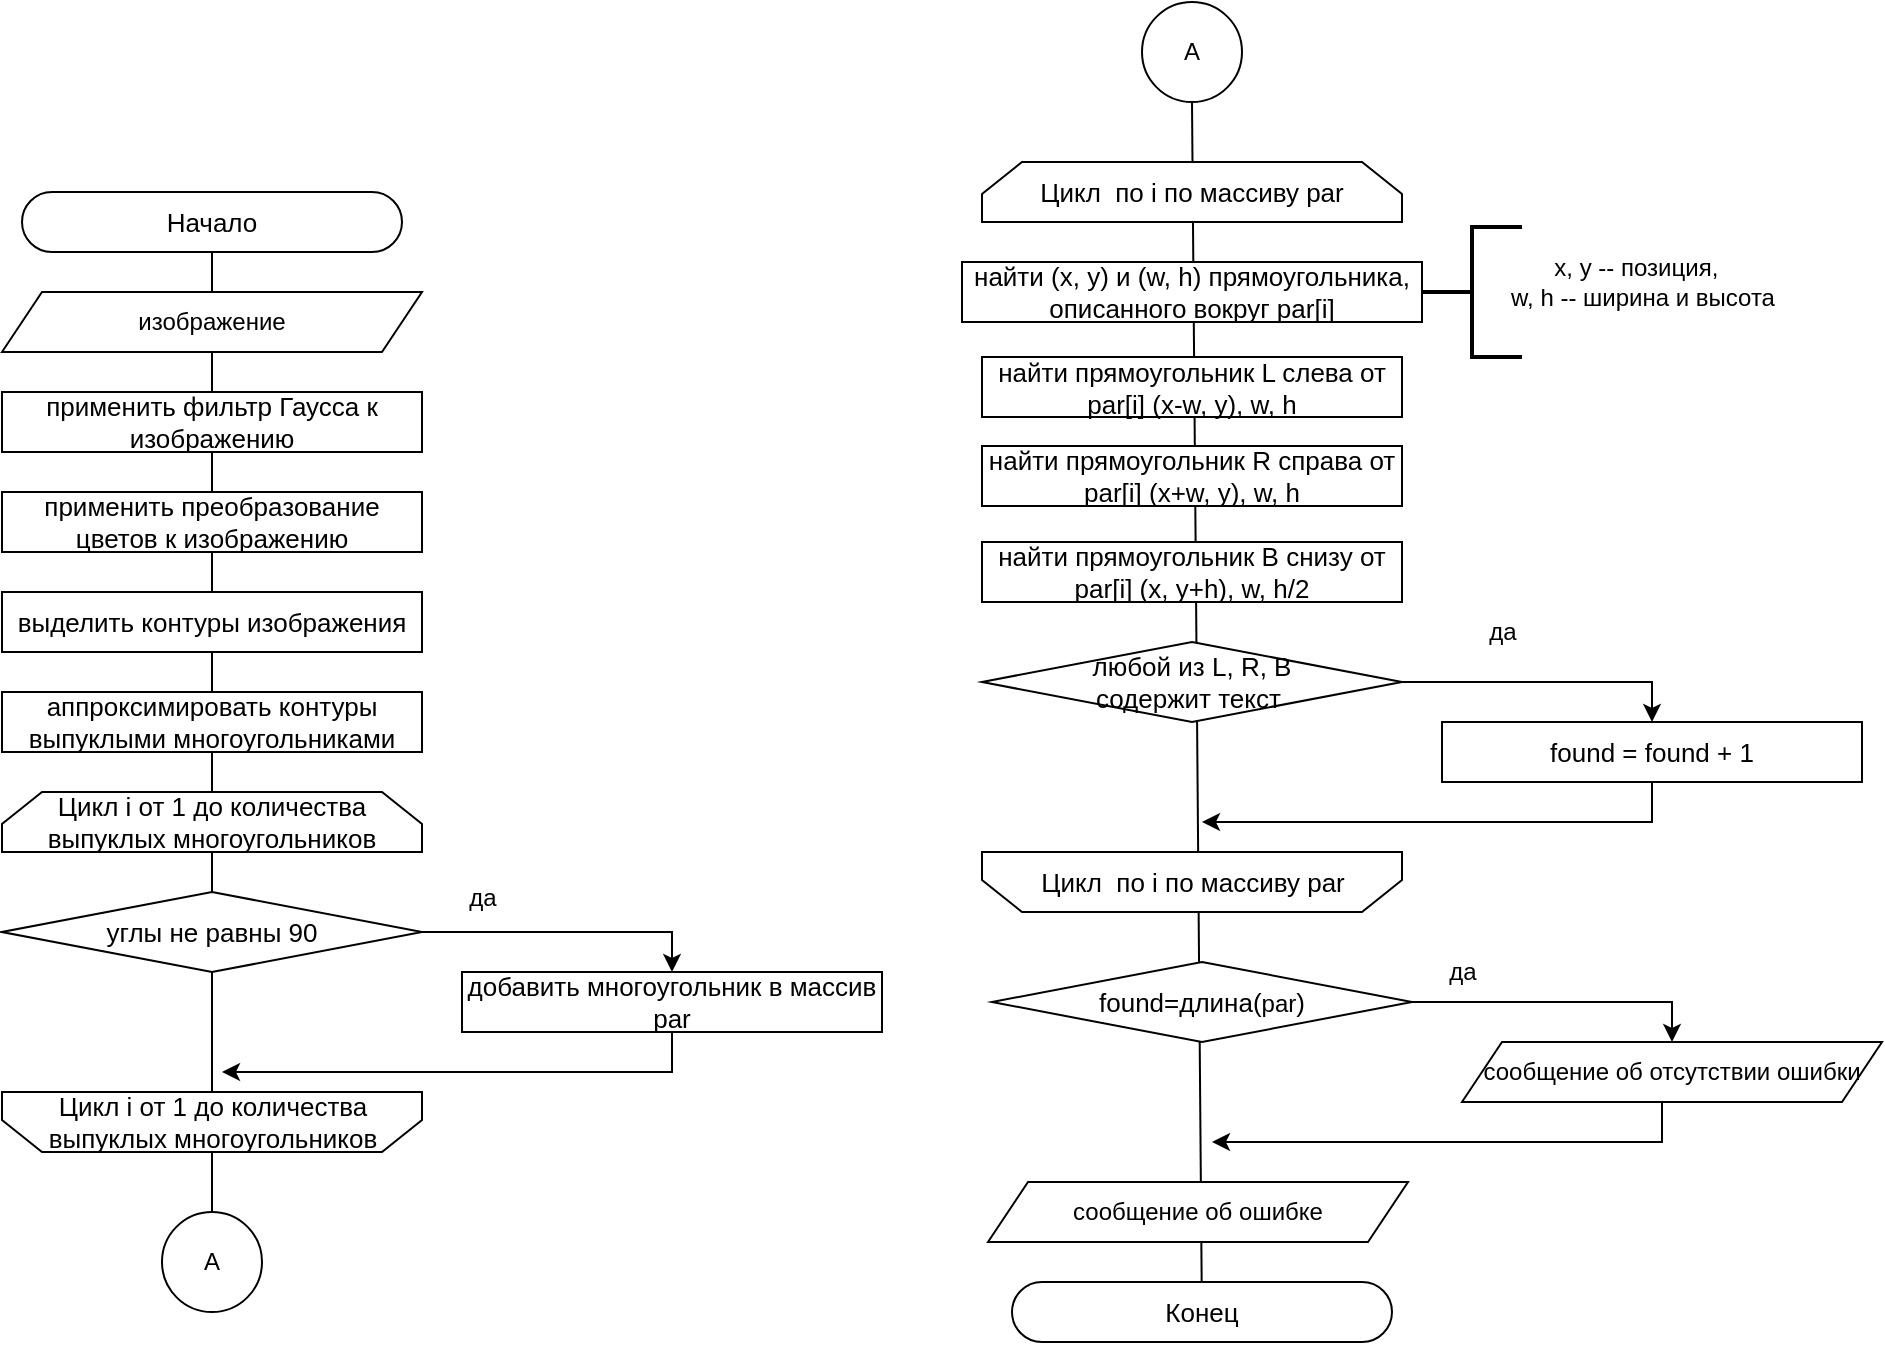 <mxfile version="22.1.11" type="google" pages="3">
  <diagram name="Страница — 1" id="Ipnl_R6qyOw_HwZ09M7R">
    <mxGraphModel grid="1" page="1" gridSize="10" guides="1" tooltips="1" connect="1" arrows="1" fold="1" pageScale="1" pageWidth="827" pageHeight="1169" math="0" shadow="0">
      <root>
        <mxCell id="0" />
        <mxCell id="1" parent="0" />
        <mxCell id="I4UzzUB1rxEfxgEAjV2_-27" value="" style="endArrow=none;html=1;rounded=0;exitX=0.5;exitY=1;exitDx=0;exitDy=0;" edge="1" parent="1" source="I4UzzUB1rxEfxgEAjV2_-26">
          <mxGeometry width="50" height="50" relative="1" as="geometry">
            <mxPoint x="800" y="340" as="sourcePoint" />
            <mxPoint x="900" y="730" as="targetPoint" />
          </mxGeometry>
        </mxCell>
        <mxCell id="I4UzzUB1rxEfxgEAjV2_-6" value="" style="edgeStyle=orthogonalEdgeStyle;rounded=0;orthogonalLoop=1;jettySize=auto;html=1;exitX=0.5;exitY=1;exitDx=0;exitDy=0;endArrow=none;endFill=0;fontSize=13;entryX=0.5;entryY=0;entryDx=0;entryDy=0;" edge="1" parent="1" source="W8oxkkZLSI8McA3j56vo-14" target="I4UzzUB1rxEfxgEAjV2_-45">
          <mxGeometry relative="1" as="geometry">
            <mxPoint x="405" y="295" as="sourcePoint" />
            <mxPoint x="405" y="695" as="targetPoint" />
          </mxGeometry>
        </mxCell>
        <mxCell id="W8oxkkZLSI8McA3j56vo-2" value="" style="edgeStyle=orthogonalEdgeStyle;rounded=0;orthogonalLoop=1;jettySize=auto;html=1;exitX=0.5;exitY=1;exitDx=0;exitDy=0;endArrow=none;endFill=0;fontSize=13;" edge="1" parent="1" source="W8oxkkZLSI8McA3j56vo-4" target="W8oxkkZLSI8McA3j56vo-14">
          <mxGeometry relative="1" as="geometry">
            <mxPoint x="405" y="195" as="sourcePoint" />
            <mxPoint x="405" y="825" as="targetPoint" />
          </mxGeometry>
        </mxCell>
        <mxCell id="W8oxkkZLSI8McA3j56vo-4" value="Начало" style="rounded=1;whiteSpace=wrap;html=1;arcSize=50;fontSize=13;" vertex="1" parent="1">
          <mxGeometry x="310" y="165" width="190" height="30" as="geometry" />
        </mxCell>
        <mxCell id="W8oxkkZLSI8McA3j56vo-5" value="аппроксимировать контуры выпуклыми многоугольниками" style="rounded=0;whiteSpace=wrap;html=1;fontSize=13;" vertex="1" parent="1">
          <mxGeometry x="300" y="415" width="210" height="30" as="geometry" />
        </mxCell>
        <mxCell id="W8oxkkZLSI8McA3j56vo-6" value="Цикл i от 1 до количества выпуклых многоугольников" style="shape=loopLimit;whiteSpace=wrap;html=1;fontSize=13;" vertex="1" parent="1">
          <mxGeometry x="300" y="465" width="210" height="30" as="geometry" />
        </mxCell>
        <mxCell id="I4UzzUB1rxEfxgEAjV2_-8" style="edgeStyle=orthogonalEdgeStyle;rounded=0;orthogonalLoop=1;jettySize=auto;html=1;exitX=0.5;exitY=1;exitDx=0;exitDy=0;" edge="1" parent="1" source="W8oxkkZLSI8McA3j56vo-7">
          <mxGeometry relative="1" as="geometry">
            <mxPoint x="410" y="605" as="targetPoint" />
            <Array as="points">
              <mxPoint x="635" y="605" />
            </Array>
          </mxGeometry>
        </mxCell>
        <mxCell id="W8oxkkZLSI8McA3j56vo-7" value="добавить многоугольник в массив par" style="rounded=0;whiteSpace=wrap;html=1;fontSize=13;" vertex="1" parent="1">
          <mxGeometry x="530" y="555" width="210" height="30" as="geometry" />
        </mxCell>
        <mxCell id="W8oxkkZLSI8McA3j56vo-10" value="" style="shape=loopLimit;whiteSpace=wrap;html=1;rotation=-180;fontSize=13;" vertex="1" parent="1">
          <mxGeometry x="300" y="615" width="210" height="30" as="geometry" />
        </mxCell>
        <mxCell id="W8oxkkZLSI8McA3j56vo-11" value="Цикл i от 1&amp;nbsp;до&amp;nbsp;количества &lt;br&gt;выпуклых многоугольников" style="text;html=1;align=center;verticalAlign=middle;resizable=0;points=[];autosize=1;strokeColor=none;fillColor=none;fontSize=13;" vertex="1" parent="1">
          <mxGeometry x="310" y="610" width="190" height="40" as="geometry" />
        </mxCell>
        <mxCell id="W8oxkkZLSI8McA3j56vo-12" value="Конец" style="rounded=1;whiteSpace=wrap;html=1;arcSize=50;fontSize=13;" vertex="1" parent="1">
          <mxGeometry x="805" y="710" width="190" height="30" as="geometry" />
        </mxCell>
        <mxCell id="W8oxkkZLSI8McA3j56vo-14" value="применить фильтр Гаусса к изображению" style="rounded=0;whiteSpace=wrap;html=1;fontSize=13;" vertex="1" parent="1">
          <mxGeometry x="300" y="265" width="210" height="30" as="geometry" />
        </mxCell>
        <mxCell id="W8oxkkZLSI8McA3j56vo-15" value="применить преобразование цветов к изображению" style="rounded=0;whiteSpace=wrap;html=1;fontSize=13;" vertex="1" parent="1">
          <mxGeometry x="300" y="315" width="210" height="30" as="geometry" />
        </mxCell>
        <mxCell id="W8oxkkZLSI8McA3j56vo-16" value="выделить контуры изображения" style="rounded=0;whiteSpace=wrap;html=1;fontSize=13;" vertex="1" parent="1">
          <mxGeometry x="300" y="365" width="210" height="30" as="geometry" />
        </mxCell>
        <mxCell id="I4UzzUB1rxEfxgEAjV2_-1" value="изображение" style="shape=parallelogram;perimeter=parallelogramPerimeter;whiteSpace=wrap;html=1;fixedSize=1;" vertex="1" parent="1">
          <mxGeometry x="300" y="215" width="210" height="30" as="geometry" />
        </mxCell>
        <mxCell id="I4UzzUB1rxEfxgEAjV2_-7" style="edgeStyle=orthogonalEdgeStyle;rounded=0;orthogonalLoop=1;jettySize=auto;html=1;exitX=1;exitY=0.5;exitDx=0;exitDy=0;entryX=0.5;entryY=0;entryDx=0;entryDy=0;" edge="1" parent="1" source="I4UzzUB1rxEfxgEAjV2_-2" target="W8oxkkZLSI8McA3j56vo-7">
          <mxGeometry relative="1" as="geometry" />
        </mxCell>
        <mxCell id="I4UzzUB1rxEfxgEAjV2_-2" value="&lt;font style=&quot;font-size: 13px;&quot;&gt;углы не равны 90&lt;/font&gt;" style="rhombus;whiteSpace=wrap;html=1;" vertex="1" parent="1">
          <mxGeometry x="300" y="515" width="210" height="40" as="geometry" />
        </mxCell>
        <mxCell id="I4UzzUB1rxEfxgEAjV2_-9" value="да" style="text;html=1;align=center;verticalAlign=middle;resizable=0;points=[];autosize=1;strokeColor=none;fillColor=none;" vertex="1" parent="1">
          <mxGeometry x="520" y="503" width="40" height="30" as="geometry" />
        </mxCell>
        <mxCell id="I4UzzUB1rxEfxgEAjV2_-18" value="Цикл &amp;nbsp;по i по массиву&amp;nbsp;par" style="shape=loopLimit;whiteSpace=wrap;html=1;fontSize=13;" vertex="1" parent="1">
          <mxGeometry x="790" y="150" width="210" height="30" as="geometry" />
        </mxCell>
        <mxCell id="I4UzzUB1rxEfxgEAjV2_-19" style="edgeStyle=orthogonalEdgeStyle;rounded=0;orthogonalLoop=1;jettySize=auto;html=1;exitX=0.5;exitY=1;exitDx=0;exitDy=0;" edge="1" parent="1" source="I4UzzUB1rxEfxgEAjV2_-20">
          <mxGeometry relative="1" as="geometry">
            <mxPoint x="900" y="480" as="targetPoint" />
            <Array as="points">
              <mxPoint x="1125" y="480" />
            </Array>
          </mxGeometry>
        </mxCell>
        <mxCell id="I4UzzUB1rxEfxgEAjV2_-20" value="found =&amp;nbsp;found + 1" style="rounded=0;whiteSpace=wrap;html=1;fontSize=13;" vertex="1" parent="1">
          <mxGeometry x="1020" y="430" width="210" height="30" as="geometry" />
        </mxCell>
        <mxCell id="I4UzzUB1rxEfxgEAjV2_-21" value="" style="shape=loopLimit;whiteSpace=wrap;html=1;rotation=-180;fontSize=13;" vertex="1" parent="1">
          <mxGeometry x="790" y="495" width="210" height="30" as="geometry" />
        </mxCell>
        <mxCell id="I4UzzUB1rxEfxgEAjV2_-22" value="Цикл &amp;nbsp;по i по массиву&amp;nbsp;par" style="text;html=1;align=center;verticalAlign=middle;resizable=0;points=[];autosize=1;strokeColor=none;fillColor=none;fontSize=13;" vertex="1" parent="1">
          <mxGeometry x="805" y="495" width="180" height="30" as="geometry" />
        </mxCell>
        <mxCell id="I4UzzUB1rxEfxgEAjV2_-23" style="edgeStyle=orthogonalEdgeStyle;rounded=0;orthogonalLoop=1;jettySize=auto;html=1;exitX=1;exitY=0.5;exitDx=0;exitDy=0;entryX=0.5;entryY=0;entryDx=0;entryDy=0;" edge="1" parent="1" source="I4UzzUB1rxEfxgEAjV2_-24" target="I4UzzUB1rxEfxgEAjV2_-20">
          <mxGeometry relative="1" as="geometry" />
        </mxCell>
        <mxCell id="I4UzzUB1rxEfxgEAjV2_-24" value="&lt;font size=&quot;2&quot;&gt;любой из&amp;nbsp;L, R, B &lt;br&gt;содержит текст&amp;nbsp;&lt;/font&gt;" style="rhombus;whiteSpace=wrap;html=1;" vertex="1" parent="1">
          <mxGeometry x="790" y="390" width="210" height="40" as="geometry" />
        </mxCell>
        <mxCell id="I4UzzUB1rxEfxgEAjV2_-25" value="да" style="text;html=1;align=center;verticalAlign=middle;resizable=0;points=[];autosize=1;strokeColor=none;fillColor=none;" vertex="1" parent="1">
          <mxGeometry x="1030" y="370" width="40" height="30" as="geometry" />
        </mxCell>
        <mxCell id="I4UzzUB1rxEfxgEAjV2_-26" value="A" style="ellipse;whiteSpace=wrap;html=1;aspect=fixed;" vertex="1" parent="1">
          <mxGeometry x="870" y="70" width="50" height="50" as="geometry" />
        </mxCell>
        <mxCell id="I4UzzUB1rxEfxgEAjV2_-28" value="найти (x, y) и (w, h) прямоугольника, описанного вокруг par[i]" style="rounded=0;whiteSpace=wrap;html=1;fontSize=13;" vertex="1" parent="1">
          <mxGeometry x="780" y="200" width="230" height="30" as="geometry" />
        </mxCell>
        <mxCell id="I4UzzUB1rxEfxgEAjV2_-29" value="" style="endArrow=none;dashed=1;html=1;rounded=0;exitX=1;exitY=0.5;exitDx=0;exitDy=0;" edge="1" parent="1" source="I4UzzUB1rxEfxgEAjV2_-28" target="I4UzzUB1rxEfxgEAjV2_-30">
          <mxGeometry width="50" height="50" relative="1" as="geometry">
            <mxPoint x="830" y="440" as="sourcePoint" />
            <mxPoint x="1040" y="215" as="targetPoint" />
          </mxGeometry>
        </mxCell>
        <mxCell id="I4UzzUB1rxEfxgEAjV2_-30" value="" style="strokeWidth=2;html=1;shape=mxgraph.flowchart.annotation_2;align=left;labelPosition=right;pointerEvents=1;" vertex="1" parent="1">
          <mxGeometry x="1010" y="182.5" width="50" height="65" as="geometry" />
        </mxCell>
        <mxCell id="I4UzzUB1rxEfxgEAjV2_-32" value="x, y -- позиция, &amp;nbsp;&lt;br&gt;w, h -- ширина и высота" style="text;html=1;align=center;verticalAlign=middle;resizable=0;points=[];autosize=1;strokeColor=none;fillColor=none;" vertex="1" parent="1">
          <mxGeometry x="1040" y="190" width="160" height="40" as="geometry" />
        </mxCell>
        <mxCell id="I4UzzUB1rxEfxgEAjV2_-33" value="найти прямоугольник L слева от par[i] (x-w, y), w, h" style="rounded=0;whiteSpace=wrap;html=1;fontSize=13;" vertex="1" parent="1">
          <mxGeometry x="790" y="247.5" width="210" height="30" as="geometry" />
        </mxCell>
        <mxCell id="I4UzzUB1rxEfxgEAjV2_-34" value="найти прямоугольник R справа от par[i] (x+w, y), w, h" style="rounded=0;whiteSpace=wrap;html=1;fontSize=13;" vertex="1" parent="1">
          <mxGeometry x="790" y="292" width="210" height="30" as="geometry" />
        </mxCell>
        <mxCell id="I4UzzUB1rxEfxgEAjV2_-35" value="найти прямоугольник B снизу от par[i] (x, y+h), w, h/2" style="rounded=0;whiteSpace=wrap;html=1;fontSize=13;" vertex="1" parent="1">
          <mxGeometry x="790" y="340" width="210" height="30" as="geometry" />
        </mxCell>
        <mxCell id="I4UzzUB1rxEfxgEAjV2_-36" style="edgeStyle=orthogonalEdgeStyle;rounded=0;orthogonalLoop=1;jettySize=auto;html=1;exitX=0.5;exitY=1;exitDx=0;exitDy=0;" edge="1" parent="1">
          <mxGeometry relative="1" as="geometry">
            <mxPoint x="905" y="640" as="targetPoint" />
            <Array as="points">
              <mxPoint x="1130" y="640" />
            </Array>
            <mxPoint x="1130" y="620" as="sourcePoint" />
          </mxGeometry>
        </mxCell>
        <mxCell id="I4UzzUB1rxEfxgEAjV2_-38" style="edgeStyle=orthogonalEdgeStyle;rounded=0;orthogonalLoop=1;jettySize=auto;html=1;exitX=1;exitY=0.5;exitDx=0;exitDy=0;entryX=0.5;entryY=0;entryDx=0;entryDy=0;" edge="1" parent="1" source="I4UzzUB1rxEfxgEAjV2_-39" target="I4UzzUB1rxEfxgEAjV2_-40">
          <mxGeometry relative="1" as="geometry">
            <mxPoint x="1180" y="560" as="targetPoint" />
          </mxGeometry>
        </mxCell>
        <mxCell id="I4UzzUB1rxEfxgEAjV2_-39" value="&lt;font size=&quot;2&quot;&gt;found=длина(&lt;/font&gt;par&lt;font size=&quot;2&quot;&gt;)&lt;/font&gt;" style="rhombus;whiteSpace=wrap;html=1;" vertex="1" parent="1">
          <mxGeometry x="795" y="550" width="210" height="40" as="geometry" />
        </mxCell>
        <mxCell id="I4UzzUB1rxEfxgEAjV2_-40" value="сообщение об отсутствии ошибки" style="shape=parallelogram;perimeter=parallelogramPerimeter;whiteSpace=wrap;html=1;fixedSize=1;" vertex="1" parent="1">
          <mxGeometry x="1030" y="590" width="210" height="30" as="geometry" />
        </mxCell>
        <mxCell id="I4UzzUB1rxEfxgEAjV2_-41" value="сообщение об ошибке" style="shape=parallelogram;perimeter=parallelogramPerimeter;whiteSpace=wrap;html=1;fixedSize=1;" vertex="1" parent="1">
          <mxGeometry x="793" y="660" width="210" height="30" as="geometry" />
        </mxCell>
        <mxCell id="I4UzzUB1rxEfxgEAjV2_-44" value="да" style="text;html=1;align=center;verticalAlign=middle;resizable=0;points=[];autosize=1;strokeColor=none;fillColor=none;" vertex="1" parent="1">
          <mxGeometry x="1010" y="540" width="40" height="30" as="geometry" />
        </mxCell>
        <mxCell id="I4UzzUB1rxEfxgEAjV2_-45" value="A" style="ellipse;whiteSpace=wrap;html=1;aspect=fixed;" vertex="1" parent="1">
          <mxGeometry x="380" y="675" width="50" height="50" as="geometry" />
        </mxCell>
      </root>
    </mxGraphModel>
  </diagram>
  <diagram name="Копия Страница — 1" id="JNierqxnYZ1R45ikq0GH">
    <mxGraphModel grid="1" page="1" gridSize="10" guides="1" tooltips="1" connect="1" arrows="1" fold="1" pageScale="1" pageWidth="827" pageHeight="1169" math="0" shadow="0">
      <root>
        <mxCell id="PTEtYfnl6nI7ooZIq-5v-0" />
        <mxCell id="PTEtYfnl6nI7ooZIq-5v-1" parent="PTEtYfnl6nI7ooZIq-5v-0" />
        <mxCell id="PTEtYfnl6nI7ooZIq-5v-2" value="" style="edgeStyle=orthogonalEdgeStyle;rounded=0;orthogonalLoop=1;jettySize=auto;html=1;exitX=0.5;exitY=1;exitDx=0;exitDy=0;endArrow=none;endFill=0;fontSize=13;" edge="1" parent="PTEtYfnl6nI7ooZIq-5v-1" source="PTEtYfnl6nI7ooZIq-5v-15" target="PTEtYfnl6nI7ooZIq-5v-18">
          <mxGeometry relative="1" as="geometry">
            <mxPoint x="425" y="210" as="sourcePoint" />
            <mxPoint x="425" y="680" as="targetPoint" />
          </mxGeometry>
        </mxCell>
        <mxCell id="PTEtYfnl6nI7ooZIq-5v-3" value="" style="edgeStyle=orthogonalEdgeStyle;rounded=0;orthogonalLoop=1;jettySize=auto;html=1;exitX=0.5;exitY=1;exitDx=0;exitDy=0;endArrow=none;endFill=0;fontSize=13;" edge="1" parent="PTEtYfnl6nI7ooZIq-5v-1" source="PTEtYfnl6nI7ooZIq-5v-5" target="PTEtYfnl6nI7ooZIq-5v-15">
          <mxGeometry relative="1" as="geometry">
            <mxPoint x="425" y="110" as="sourcePoint" />
            <mxPoint x="425" y="740" as="targetPoint" />
          </mxGeometry>
        </mxCell>
        <mxCell id="PTEtYfnl6nI7ooZIq-5v-4" style="edgeStyle=orthogonalEdgeStyle;rounded=0;orthogonalLoop=1;jettySize=auto;html=1;exitX=0.5;exitY=1;exitDx=0;exitDy=0;endArrow=none;endFill=0;fontSize=13;" edge="1" parent="PTEtYfnl6nI7ooZIq-5v-1" source="PTEtYfnl6nI7ooZIq-5v-18" target="PTEtYfnl6nI7ooZIq-5v-13">
          <mxGeometry relative="1" as="geometry" />
        </mxCell>
        <mxCell id="PTEtYfnl6nI7ooZIq-5v-5" value="Начало" style="rounded=1;whiteSpace=wrap;html=1;arcSize=50;fontSize=13;" vertex="1" parent="PTEtYfnl6nI7ooZIq-5v-1">
          <mxGeometry x="330" y="80" width="190" height="30" as="geometry" />
        </mxCell>
        <mxCell id="PTEtYfnl6nI7ooZIq-5v-6" value="cur_velocity = &amp;nbsp;initial_auto_velocity;&lt;br&gt;dt = 1" style="rounded=0;whiteSpace=wrap;html=1;fontSize=13;" vertex="1" parent="PTEtYfnl6nI7ooZIq-5v-1">
          <mxGeometry x="320" y="330" width="210" height="30" as="geometry" />
        </mxCell>
        <mxCell id="PTEtYfnl6nI7ooZIq-5v-7" value="Цикл i от 1 до окончания модельного времени" style="shape=loopLimit;whiteSpace=wrap;html=1;fontSize=13;" vertex="1" parent="PTEtYfnl6nI7ooZIq-5v-1">
          <mxGeometry x="320" y="380" width="210" height="30" as="geometry" />
        </mxCell>
        <mxCell id="PTEtYfnl6nI7ooZIq-5v-8" value="diff = cur_distance - prev_distance" style="rounded=0;whiteSpace=wrap;html=1;fontSize=13;" vertex="1" parent="PTEtYfnl6nI7ooZIq-5v-1">
          <mxGeometry x="320" y="430" width="210" height="30" as="geometry" />
        </mxCell>
        <mxCell id="PTEtYfnl6nI7ooZIq-5v-9" value="cur_velocity += velocity_change;&lt;br&gt;prev_distance = cur_distance;" style="rounded=0;whiteSpace=wrap;html=1;fontSize=13;" vertex="1" parent="PTEtYfnl6nI7ooZIq-5v-1">
          <mxGeometry x="320" y="540" width="210" height="30" as="geometry" />
        </mxCell>
        <mxCell id="PTEtYfnl6nI7ooZIq-5v-10" value="cur_distance += (leader_velocities[i] - cur_velocity) * dt" style="rounded=0;whiteSpace=wrap;html=1;fontSize=13;" vertex="1" parent="PTEtYfnl6nI7ooZIq-5v-1">
          <mxGeometry x="320" y="580" width="210" height="40" as="geometry" />
        </mxCell>
        <mxCell id="PTEtYfnl6nI7ooZIq-5v-11" value="" style="shape=loopLimit;whiteSpace=wrap;html=1;rotation=-180;fontSize=13;" vertex="1" parent="PTEtYfnl6nI7ooZIq-5v-1">
          <mxGeometry x="320" y="630" width="210" height="30" as="geometry" />
        </mxCell>
        <mxCell id="PTEtYfnl6nI7ooZIq-5v-12" value="Цикл i от 1&amp;nbsp;до окончания &lt;br&gt;модельного времени" style="text;html=1;align=center;verticalAlign=middle;resizable=0;points=[];autosize=1;strokeColor=none;fillColor=none;fontSize=13;" vertex="1" parent="PTEtYfnl6nI7ooZIq-5v-1">
          <mxGeometry x="335" y="625" width="180" height="40" as="geometry" />
        </mxCell>
        <mxCell id="PTEtYfnl6nI7ooZIq-5v-13" value="Конец" style="rounded=1;whiteSpace=wrap;html=1;arcSize=50;fontSize=13;" vertex="1" parent="PTEtYfnl6nI7ooZIq-5v-1">
          <mxGeometry x="330" y="680" width="190" height="30" as="geometry" />
        </mxCell>
        <mxCell id="PTEtYfnl6nI7ooZIq-5v-14" value="задать начальное &amp;nbsp;расстояние между ТС&amp;nbsp;initial_distance" style="rounded=0;whiteSpace=wrap;html=1;fontSize=13;" vertex="1" parent="PTEtYfnl6nI7ooZIq-5v-1">
          <mxGeometry x="320" y="130" width="210" height="30" as="geometry" />
        </mxCell>
        <mxCell id="PTEtYfnl6nI7ooZIq-5v-15" value="&lt;font style=&quot;font-size: 13px;&quot;&gt;задать начальную скорость автопилота: initial_auto_velocity&lt;/font&gt;" style="rounded=0;whiteSpace=wrap;html=1;fontSize=13;" vertex="1" parent="PTEtYfnl6nI7ooZIq-5v-1">
          <mxGeometry x="320" y="180" width="210" height="30" as="geometry" />
        </mxCell>
        <mxCell id="PTEtYfnl6nI7ooZIq-5v-16" value="&lt;font style=&quot;font-size: 13px;&quot;&gt;сгенерировать массив скоростей лидера: leader_velocities&lt;/font&gt;" style="rounded=0;whiteSpace=wrap;html=1;fontSize=13;" vertex="1" parent="PTEtYfnl6nI7ooZIq-5v-1">
          <mxGeometry x="320" y="230" width="210" height="30" as="geometry" />
        </mxCell>
        <mxCell id="PTEtYfnl6nI7ooZIq-5v-17" value="cur_distance = prev_distance =&amp;nbsp;initial_distance" style="rounded=0;whiteSpace=wrap;html=1;fontSize=13;" vertex="1" parent="PTEtYfnl6nI7ooZIq-5v-1">
          <mxGeometry x="320" y="280" width="210" height="30" as="geometry" />
        </mxCell>
        <mxCell id="PTEtYfnl6nI7ooZIq-5v-18" value="velocity_change = FS.compute(cur_distance, diff)" style="shape=process;whiteSpace=wrap;html=1;backgroundOutline=1;" vertex="1" parent="PTEtYfnl6nI7ooZIq-5v-1">
          <mxGeometry x="320" y="480" width="210" height="40" as="geometry" />
        </mxCell>
      </root>
    </mxGraphModel>
  </diagram>
  <diagram name="Копия Страница — 1" id="uH0BLv4C-uZ5R3GCDso8">
    <mxGraphModel grid="1" page="1" gridSize="10" guides="1" tooltips="1" connect="1" arrows="1" fold="1" pageScale="1" pageWidth="827" pageHeight="1169" math="0" shadow="0">
      <root>
        <mxCell id="He5kGxPgJudsEJ2YysTx-0" />
        <mxCell id="He5kGxPgJudsEJ2YysTx-1" parent="He5kGxPgJudsEJ2YysTx-0" />
        <mxCell id="He5kGxPgJudsEJ2YysTx-2" value="" style="edgeStyle=orthogonalEdgeStyle;rounded=0;orthogonalLoop=1;jettySize=auto;html=1;exitX=0.5;exitY=1;exitDx=0;exitDy=0;endArrow=none;endFill=0;fontSize=13;" edge="1" parent="He5kGxPgJudsEJ2YysTx-1" source="He5kGxPgJudsEJ2YysTx-15" target="He5kGxPgJudsEJ2YysTx-18">
          <mxGeometry relative="1" as="geometry">
            <mxPoint x="425" y="210" as="sourcePoint" />
            <mxPoint x="425" y="680" as="targetPoint" />
          </mxGeometry>
        </mxCell>
        <mxCell id="He5kGxPgJudsEJ2YysTx-3" value="" style="edgeStyle=orthogonalEdgeStyle;rounded=0;orthogonalLoop=1;jettySize=auto;html=1;exitX=0.5;exitY=1;exitDx=0;exitDy=0;endArrow=none;endFill=0;fontSize=13;" edge="1" parent="He5kGxPgJudsEJ2YysTx-1" source="He5kGxPgJudsEJ2YysTx-5" target="He5kGxPgJudsEJ2YysTx-15">
          <mxGeometry relative="1" as="geometry">
            <mxPoint x="425" y="110" as="sourcePoint" />
            <mxPoint x="425" y="740" as="targetPoint" />
          </mxGeometry>
        </mxCell>
        <mxCell id="He5kGxPgJudsEJ2YysTx-4" style="edgeStyle=orthogonalEdgeStyle;rounded=0;orthogonalLoop=1;jettySize=auto;html=1;exitX=0.5;exitY=1;exitDx=0;exitDy=0;endArrow=none;endFill=0;fontSize=13;" edge="1" parent="He5kGxPgJudsEJ2YysTx-1" source="He5kGxPgJudsEJ2YysTx-18" target="He5kGxPgJudsEJ2YysTx-13">
          <mxGeometry relative="1" as="geometry" />
        </mxCell>
        <mxCell id="He5kGxPgJudsEJ2YysTx-5" value="Начало" style="rounded=1;whiteSpace=wrap;html=1;arcSize=50;fontSize=13;" vertex="1" parent="He5kGxPgJudsEJ2YysTx-1">
          <mxGeometry x="330" y="80" width="190" height="30" as="geometry" />
        </mxCell>
        <mxCell id="He5kGxPgJudsEJ2YysTx-6" value="cur_velocity = &amp;nbsp;initial_auto_velocity;&lt;br&gt;dt = 1" style="rounded=0;whiteSpace=wrap;html=1;fontSize=13;" vertex="1" parent="He5kGxPgJudsEJ2YysTx-1">
          <mxGeometry x="320" y="330" width="210" height="30" as="geometry" />
        </mxCell>
        <mxCell id="He5kGxPgJudsEJ2YysTx-7" value="Цикл i от 1 до окончания модельного времени" style="shape=loopLimit;whiteSpace=wrap;html=1;fontSize=13;" vertex="1" parent="He5kGxPgJudsEJ2YysTx-1">
          <mxGeometry x="320" y="380" width="210" height="30" as="geometry" />
        </mxCell>
        <mxCell id="He5kGxPgJudsEJ2YysTx-8" value="diff = cur_distance - prev_distance" style="rounded=0;whiteSpace=wrap;html=1;fontSize=13;" vertex="1" parent="He5kGxPgJudsEJ2YysTx-1">
          <mxGeometry x="320" y="430" width="210" height="30" as="geometry" />
        </mxCell>
        <mxCell id="He5kGxPgJudsEJ2YysTx-9" value="cur_velocity += velocity_change;&lt;br&gt;prev_distance = cur_distance;" style="rounded=0;whiteSpace=wrap;html=1;fontSize=13;" vertex="1" parent="He5kGxPgJudsEJ2YysTx-1">
          <mxGeometry x="320" y="540" width="210" height="30" as="geometry" />
        </mxCell>
        <mxCell id="He5kGxPgJudsEJ2YysTx-10" value="cur_distance += (leader_velocities[i] - cur_velocity) * dt" style="rounded=0;whiteSpace=wrap;html=1;fontSize=13;" vertex="1" parent="He5kGxPgJudsEJ2YysTx-1">
          <mxGeometry x="320" y="580" width="210" height="40" as="geometry" />
        </mxCell>
        <mxCell id="He5kGxPgJudsEJ2YysTx-11" value="" style="shape=loopLimit;whiteSpace=wrap;html=1;rotation=-180;fontSize=13;" vertex="1" parent="He5kGxPgJudsEJ2YysTx-1">
          <mxGeometry x="320" y="630" width="210" height="30" as="geometry" />
        </mxCell>
        <mxCell id="He5kGxPgJudsEJ2YysTx-12" value="Цикл i от 1&amp;nbsp;до окончания &lt;br&gt;модельного времени" style="text;html=1;align=center;verticalAlign=middle;resizable=0;points=[];autosize=1;strokeColor=none;fillColor=none;fontSize=13;" vertex="1" parent="He5kGxPgJudsEJ2YysTx-1">
          <mxGeometry x="335" y="625" width="180" height="40" as="geometry" />
        </mxCell>
        <mxCell id="He5kGxPgJudsEJ2YysTx-13" value="Конец" style="rounded=1;whiteSpace=wrap;html=1;arcSize=50;fontSize=13;" vertex="1" parent="He5kGxPgJudsEJ2YysTx-1">
          <mxGeometry x="330" y="680" width="190" height="30" as="geometry" />
        </mxCell>
        <mxCell id="He5kGxPgJudsEJ2YysTx-14" value="задать начальное &amp;nbsp;расстояние между ТС&amp;nbsp;initial_distance" style="rounded=0;whiteSpace=wrap;html=1;fontSize=13;" vertex="1" parent="He5kGxPgJudsEJ2YysTx-1">
          <mxGeometry x="320" y="130" width="210" height="30" as="geometry" />
        </mxCell>
        <mxCell id="He5kGxPgJudsEJ2YysTx-15" value="&lt;font style=&quot;font-size: 13px;&quot;&gt;задать начальную скорость автопилота: initial_auto_velocity&lt;/font&gt;" style="rounded=0;whiteSpace=wrap;html=1;fontSize=13;" vertex="1" parent="He5kGxPgJudsEJ2YysTx-1">
          <mxGeometry x="320" y="180" width="210" height="30" as="geometry" />
        </mxCell>
        <mxCell id="He5kGxPgJudsEJ2YysTx-16" value="&lt;font style=&quot;font-size: 13px;&quot;&gt;сгенерировать массив скоростей лидера: leader_velocities&lt;/font&gt;" style="rounded=0;whiteSpace=wrap;html=1;fontSize=13;" vertex="1" parent="He5kGxPgJudsEJ2YysTx-1">
          <mxGeometry x="320" y="230" width="210" height="30" as="geometry" />
        </mxCell>
        <mxCell id="He5kGxPgJudsEJ2YysTx-17" value="cur_distance = prev_distance =&amp;nbsp;initial_distance" style="rounded=0;whiteSpace=wrap;html=1;fontSize=13;" vertex="1" parent="He5kGxPgJudsEJ2YysTx-1">
          <mxGeometry x="320" y="280" width="210" height="30" as="geometry" />
        </mxCell>
        <mxCell id="He5kGxPgJudsEJ2YysTx-18" value="velocity_change = FS.compute(cur_distance, diff)" style="shape=process;whiteSpace=wrap;html=1;backgroundOutline=1;" vertex="1" parent="He5kGxPgJudsEJ2YysTx-1">
          <mxGeometry x="320" y="480" width="210" height="40" as="geometry" />
        </mxCell>
      </root>
    </mxGraphModel>
  </diagram>
</mxfile>
